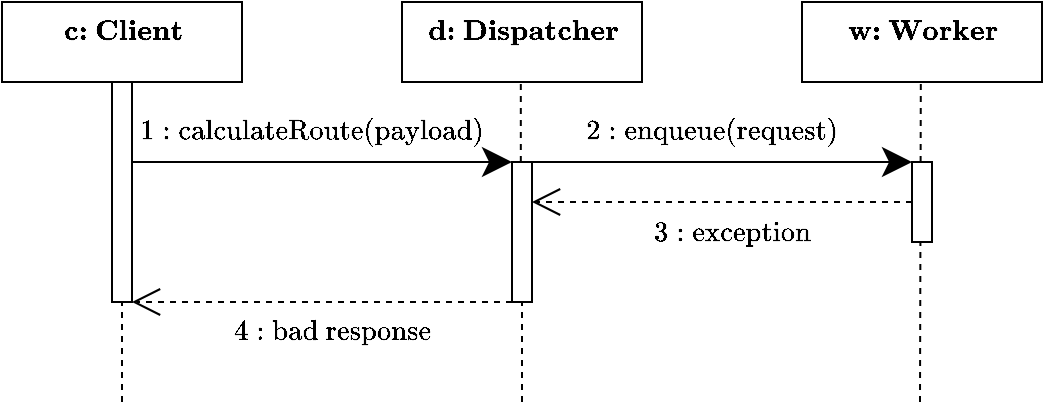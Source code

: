 <mxfile version="24.2.5" type="device">
  <diagram name="Page-1" id="FVMxHFwwywIalUzKK6Yx">
    <mxGraphModel dx="1195" dy="737" grid="1" gridSize="10" guides="1" tooltips="1" connect="1" arrows="1" fold="1" page="1" pageScale="1" pageWidth="850" pageHeight="1100" math="1" shadow="0">
      <root>
        <mxCell id="0" />
        <mxCell id="1" parent="0" />
        <mxCell id="7CqH2dM0GQDr5ASWJmky-1" value="" style="html=1;whiteSpace=wrap;" parent="1" vertex="1">
          <mxGeometry x="80" y="200" width="120" height="40" as="geometry" />
        </mxCell>
        <mxCell id="7CqH2dM0GQDr5ASWJmky-2" value="&lt;span style=&quot;font-weight: 400; text-wrap: wrap;&quot;&gt;$$\textbf{c: Client}$$&lt;/span&gt;" style="text;align=center;fontStyle=1;verticalAlign=middle;spacingLeft=3;spacingRight=3;strokeColor=none;rotatable=0;points=[[0,0.5],[1,0.5]];portConstraint=eastwest;html=1;" parent="1" vertex="1">
          <mxGeometry x="80" y="200" width="120" height="30" as="geometry" />
        </mxCell>
        <mxCell id="7CqH2dM0GQDr5ASWJmky-3" value="" style="html=1;whiteSpace=wrap;" parent="1" vertex="1">
          <mxGeometry x="280" y="200" width="120" height="40" as="geometry" />
        </mxCell>
        <mxCell id="7CqH2dM0GQDr5ASWJmky-4" value="&lt;span style=&quot;font-weight: 400; text-wrap: wrap;&quot;&gt;$$\textbf{d: Dispatcher}$$&lt;/span&gt;" style="text;align=center;fontStyle=1;verticalAlign=middle;spacingLeft=3;spacingRight=3;strokeColor=none;rotatable=0;points=[[0,0.5],[1,0.5]];portConstraint=eastwest;html=1;" parent="1" vertex="1">
          <mxGeometry x="280" y="200" width="120" height="30" as="geometry" />
        </mxCell>
        <mxCell id="7CqH2dM0GQDr5ASWJmky-5" value="" style="html=1;whiteSpace=wrap;" parent="1" vertex="1">
          <mxGeometry x="480" y="200" width="120" height="40" as="geometry" />
        </mxCell>
        <mxCell id="7CqH2dM0GQDr5ASWJmky-6" value="&lt;span style=&quot;font-weight: 400; text-wrap: wrap;&quot;&gt;$$\textbf{w: Worker}$$&lt;/span&gt;" style="text;align=center;fontStyle=1;verticalAlign=middle;spacingLeft=3;spacingRight=3;strokeColor=none;rotatable=0;points=[[0,0.5],[1,0.5]];portConstraint=eastwest;html=1;" parent="1" vertex="1">
          <mxGeometry x="480" y="200" width="120" height="30" as="geometry" />
        </mxCell>
        <mxCell id="7CqH2dM0GQDr5ASWJmky-17" value="" style="endArrow=none;dashed=1;html=1;rounded=0;entryX=0.5;entryY=1;entryDx=0;entryDy=0;" parent="1" target="7CqH2dM0GQDr5ASWJmky-1" edge="1">
          <mxGeometry width="50" height="50" relative="1" as="geometry">
            <mxPoint x="140" y="400" as="sourcePoint" />
            <mxPoint x="140" y="280" as="targetPoint" />
          </mxGeometry>
        </mxCell>
        <mxCell id="7CqH2dM0GQDr5ASWJmky-18" value="" style="endArrow=none;dashed=1;html=1;rounded=0;entryX=0.5;entryY=1;entryDx=0;entryDy=0;" parent="1" edge="1">
          <mxGeometry width="50" height="50" relative="1" as="geometry">
            <mxPoint x="339.41" y="280" as="sourcePoint" />
            <mxPoint x="339.41" y="240" as="targetPoint" />
          </mxGeometry>
        </mxCell>
        <mxCell id="7CqH2dM0GQDr5ASWJmky-19" value="" style="endArrow=none;dashed=1;html=1;rounded=0;entryX=0.5;entryY=1;entryDx=0;entryDy=0;" parent="1" edge="1">
          <mxGeometry width="50" height="50" relative="1" as="geometry">
            <mxPoint x="539" y="400" as="sourcePoint" />
            <mxPoint x="539.41" y="240" as="targetPoint" />
          </mxGeometry>
        </mxCell>
        <mxCell id="7CqH2dM0GQDr5ASWJmky-24" value="" style="html=1;points=[[0,0,0,0,5],[0,1,0,0,-5],[1,0,0,0,5],[1,1,0,0,-5]];perimeter=orthogonalPerimeter;outlineConnect=0;targetShapes=umlLifeline;portConstraint=eastwest;newEdgeStyle={&quot;curved&quot;:0,&quot;rounded&quot;:0};" parent="1" vertex="1">
          <mxGeometry x="135" y="240" width="10" height="110" as="geometry" />
        </mxCell>
        <mxCell id="7CqH2dM0GQDr5ASWJmky-29" value="" style="endArrow=none;dashed=1;html=1;rounded=0;" parent="1" target="meHuS5IOf4mY1N77UoH4-3" edge="1">
          <mxGeometry width="50" height="50" relative="1" as="geometry">
            <mxPoint x="340" y="400" as="sourcePoint" />
            <mxPoint x="340" y="380" as="targetPoint" />
          </mxGeometry>
        </mxCell>
        <mxCell id="meHuS5IOf4mY1N77UoH4-1" value="" style="endArrow=classic;endFill=1;endSize=12;html=1;rounded=0;" parent="1" target="meHuS5IOf4mY1N77UoH4-3" edge="1">
          <mxGeometry width="160" relative="1" as="geometry">
            <mxPoint x="145" y="280" as="sourcePoint" />
            <mxPoint x="320" y="280" as="targetPoint" />
          </mxGeometry>
        </mxCell>
        <mxCell id="meHuS5IOf4mY1N77UoH4-2" value="$$1:\text{calculateRoute(payload)}$$" style="text;html=1;align=center;verticalAlign=middle;whiteSpace=wrap;rounded=0;" parent="1" vertex="1">
          <mxGeometry x="135" y="250" width="200" height="30" as="geometry" />
        </mxCell>
        <mxCell id="meHuS5IOf4mY1N77UoH4-3" value="" style="html=1;points=[[0,0,0,0,5],[0,1,0,0,-5],[1,0,0,0,5],[1,1,0,0,-5]];perimeter=orthogonalPerimeter;outlineConnect=0;targetShapes=umlLifeline;portConstraint=eastwest;newEdgeStyle={&quot;curved&quot;:0,&quot;rounded&quot;:0};" parent="1" vertex="1">
          <mxGeometry x="335" y="280" width="10" height="70" as="geometry" />
        </mxCell>
        <mxCell id="meHuS5IOf4mY1N77UoH4-4" value="" style="endArrow=classic;endFill=1;endSize=12;html=1;rounded=0;" parent="1" edge="1">
          <mxGeometry width="160" relative="1" as="geometry">
            <mxPoint x="345" y="280" as="sourcePoint" />
            <mxPoint x="535" y="280" as="targetPoint" />
          </mxGeometry>
        </mxCell>
        <mxCell id="meHuS5IOf4mY1N77UoH4-5" value="$$2:\text{enqueue(request)}$$" style="text;html=1;align=center;verticalAlign=middle;whiteSpace=wrap;rounded=0;" parent="1" vertex="1">
          <mxGeometry x="335" y="250" width="200" height="30" as="geometry" />
        </mxCell>
        <mxCell id="meHuS5IOf4mY1N77UoH4-6" value="" style="endArrow=open;endFill=1;endSize=12;html=1;rounded=0;dashed=1;" parent="1" edge="1">
          <mxGeometry width="160" relative="1" as="geometry">
            <mxPoint x="335" y="350" as="sourcePoint" />
            <mxPoint x="145" y="350" as="targetPoint" />
          </mxGeometry>
        </mxCell>
        <mxCell id="meHuS5IOf4mY1N77UoH4-7" value="$$4:\text{bad response}$$" style="text;html=1;align=center;verticalAlign=middle;whiteSpace=wrap;rounded=0;" parent="1" vertex="1">
          <mxGeometry x="145" y="350" width="200" height="30" as="geometry" />
        </mxCell>
        <mxCell id="meHuS5IOf4mY1N77UoH4-8" value="" style="html=1;points=[[0,0,0,0,5],[0,1,0,0,-5],[1,0,0,0,5],[1,1,0,0,-5]];perimeter=orthogonalPerimeter;outlineConnect=0;targetShapes=umlLifeline;portConstraint=eastwest;newEdgeStyle={&quot;curved&quot;:0,&quot;rounded&quot;:0};" parent="1" vertex="1">
          <mxGeometry x="535" y="280" width="10" height="40" as="geometry" />
        </mxCell>
        <mxCell id="1K6-p3ctZ6DtOdSQCeMV-1" value="" style="endArrow=open;endFill=1;endSize=12;html=1;rounded=0;dashed=1;" edge="1" parent="1">
          <mxGeometry width="160" relative="1" as="geometry">
            <mxPoint x="535" y="300" as="sourcePoint" />
            <mxPoint x="345" y="300" as="targetPoint" />
          </mxGeometry>
        </mxCell>
        <mxCell id="1K6-p3ctZ6DtOdSQCeMV-2" value="$$3:\text{exception}$$" style="text;html=1;align=center;verticalAlign=middle;whiteSpace=wrap;rounded=0;" vertex="1" parent="1">
          <mxGeometry x="345" y="300" width="200" height="30" as="geometry" />
        </mxCell>
      </root>
    </mxGraphModel>
  </diagram>
</mxfile>
